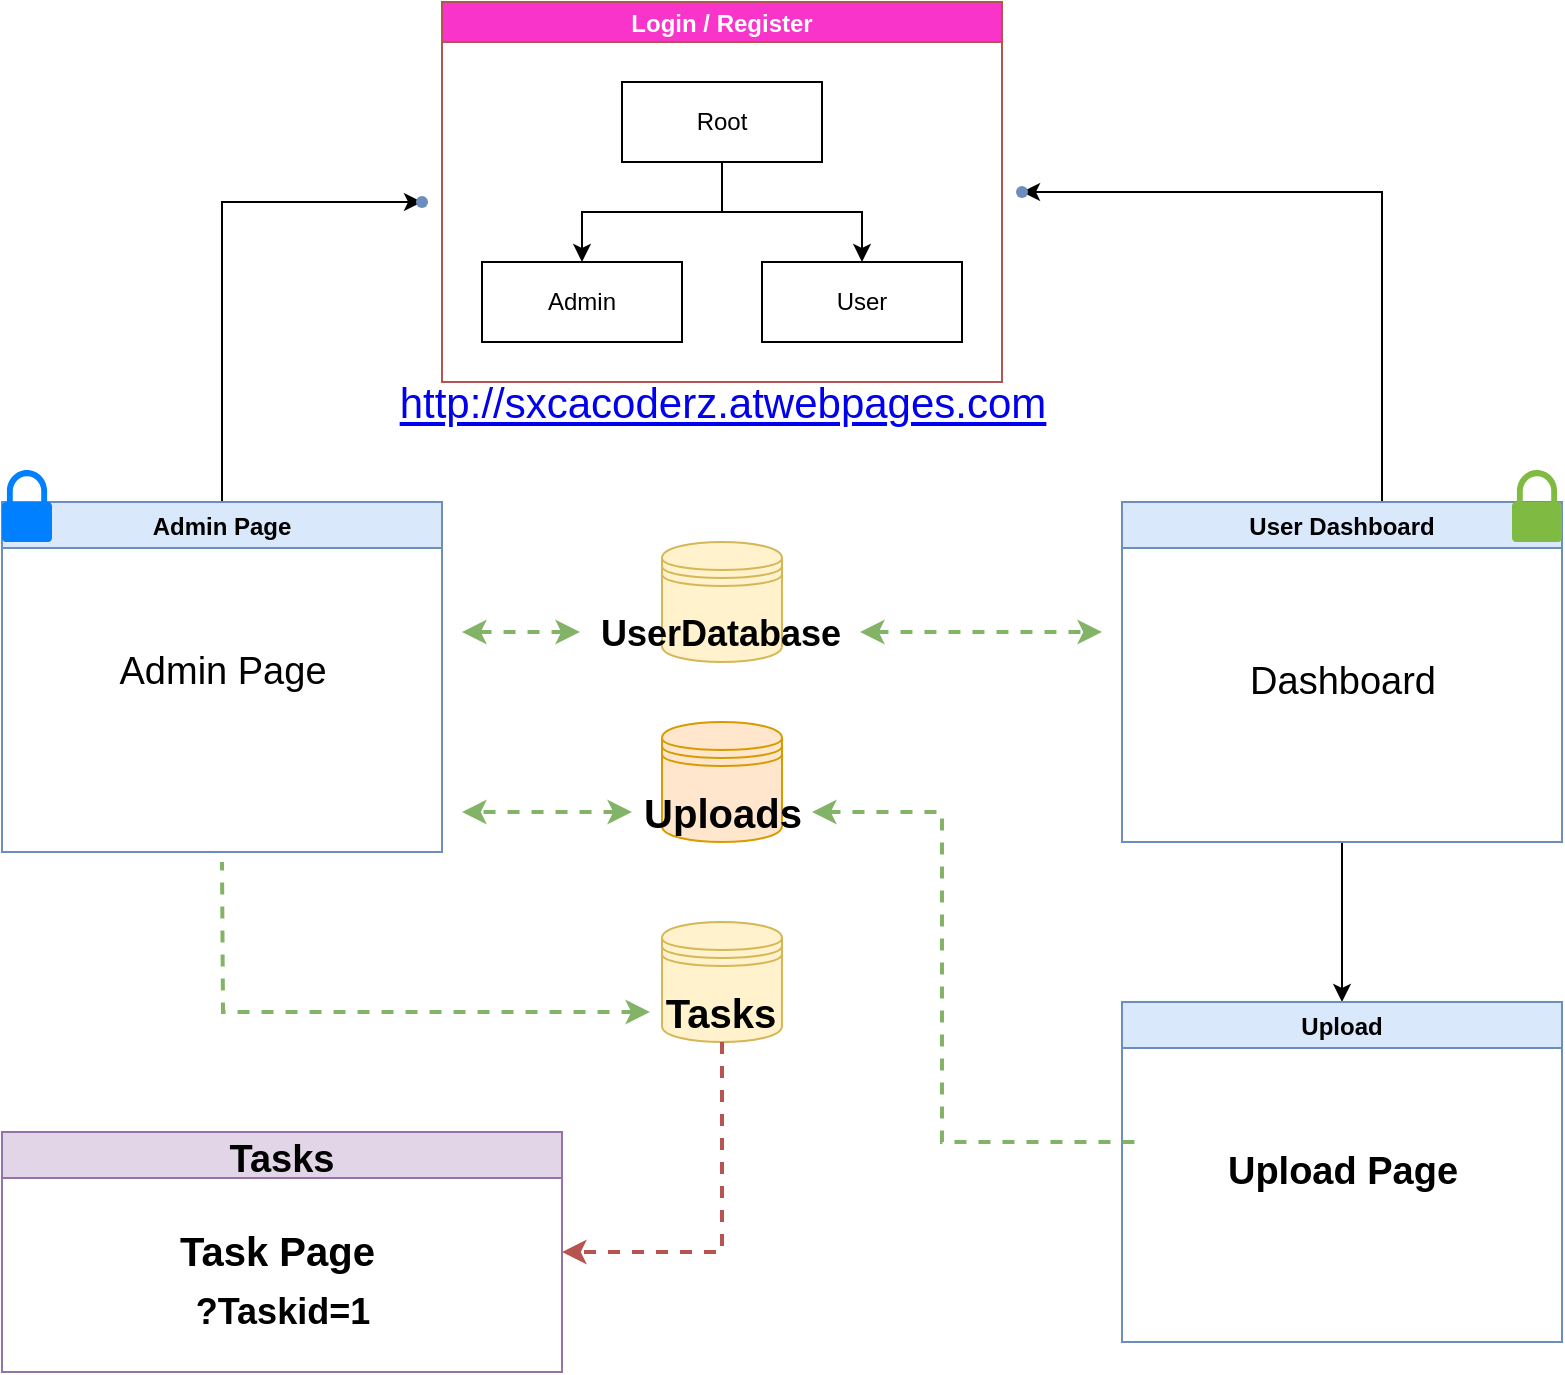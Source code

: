 <mxfile version="15.5.9" type="github">
  <diagram id="DUeWEWVyYwB7FjINVutL" name="Page-1">
    <mxGraphModel dx="1150" dy="650" grid="1" gridSize="10" guides="1" tooltips="1" connect="1" arrows="1" fold="1" page="1" pageScale="1" pageWidth="827" pageHeight="1169" background="#ffffff" math="0" shadow="0">
      <root>
        <mxCell id="0" />
        <mxCell id="1" parent="0" />
        <mxCell id="GcSAzqZHsp-fQSuAQkc1-1" value="Login / Register" style="swimlane;startSize=20;horizontal=1;childLayout=treeLayout;horizontalTree=0;resizable=0;containerType=tree;fillColor=#F834CA;strokeColor=#b85450;fontColor=#FFFFFF;" vertex="1" parent="1">
          <mxGeometry x="240" y="20" width="280" height="190" as="geometry" />
        </mxCell>
        <mxCell id="GcSAzqZHsp-fQSuAQkc1-2" value="Root" style="whiteSpace=wrap;html=1;" vertex="1" parent="GcSAzqZHsp-fQSuAQkc1-1">
          <mxGeometry x="90" y="40" width="100" height="40" as="geometry" />
        </mxCell>
        <mxCell id="GcSAzqZHsp-fQSuAQkc1-3" value="Admin" style="whiteSpace=wrap;html=1;" vertex="1" parent="GcSAzqZHsp-fQSuAQkc1-1">
          <mxGeometry x="20" y="130" width="100" height="40" as="geometry" />
        </mxCell>
        <mxCell id="GcSAzqZHsp-fQSuAQkc1-4" value="" style="edgeStyle=elbowEdgeStyle;elbow=vertical;html=1;rounded=0;" edge="1" parent="GcSAzqZHsp-fQSuAQkc1-1" source="GcSAzqZHsp-fQSuAQkc1-2" target="GcSAzqZHsp-fQSuAQkc1-3">
          <mxGeometry relative="1" as="geometry" />
        </mxCell>
        <mxCell id="GcSAzqZHsp-fQSuAQkc1-5" value="User" style="whiteSpace=wrap;html=1;" vertex="1" parent="GcSAzqZHsp-fQSuAQkc1-1">
          <mxGeometry x="160" y="130" width="100" height="40" as="geometry" />
        </mxCell>
        <mxCell id="GcSAzqZHsp-fQSuAQkc1-6" value="" style="edgeStyle=elbowEdgeStyle;elbow=vertical;html=1;rounded=0;" edge="1" parent="GcSAzqZHsp-fQSuAQkc1-1" source="GcSAzqZHsp-fQSuAQkc1-2" target="GcSAzqZHsp-fQSuAQkc1-5">
          <mxGeometry relative="1" as="geometry" />
        </mxCell>
        <mxCell id="GcSAzqZHsp-fQSuAQkc1-10" value="" style="shape=image;html=1;verticalAlign=top;verticalLabelPosition=bottom;labelBackgroundColor=#ffffff;imageAspect=0;aspect=fixed;image=https://cdn4.iconfinder.com/data/icons/basic-user-interface-elements/700/key-lock-unlock-clef-128.png;fontColor=#FFFFFF;fillColor=#F834CA;" vertex="1" parent="GcSAzqZHsp-fQSuAQkc1-1">
          <mxGeometry x="20" y="40" width="30" height="30" as="geometry" />
        </mxCell>
        <mxCell id="GcSAzqZHsp-fQSuAQkc1-7" value="&lt;a href=&quot;http://sxcacoderz.atwebpages.com/&quot; style=&quot;font-size: 21px&quot;&gt;http://sxcacoderz.atwebpages.com&lt;/a&gt;" style="text;html=1;align=center;verticalAlign=middle;resizable=0;points=[];autosize=1;strokeColor=none;fillColor=none;fontColor=#FFFFFF;" vertex="1" parent="1">
          <mxGeometry x="210" y="210" width="340" height="20" as="geometry" />
        </mxCell>
        <mxCell id="GcSAzqZHsp-fQSuAQkc1-12" value="" style="shape=datastore;whiteSpace=wrap;html=1;fillColor=#ffe6cc;strokeColor=#d79b00;" vertex="1" parent="1">
          <mxGeometry x="350" y="380" width="60" height="60" as="geometry" />
        </mxCell>
        <mxCell id="GcSAzqZHsp-fQSuAQkc1-13" value="" style="shape=datastore;whiteSpace=wrap;html=1;fillColor=#fff2cc;strokeColor=#d6b656;" vertex="1" parent="1">
          <mxGeometry x="350" y="290" width="60" height="60" as="geometry" />
        </mxCell>
        <mxCell id="GcSAzqZHsp-fQSuAQkc1-14" value="" style="shape=datastore;whiteSpace=wrap;html=1;fillColor=#fff2cc;strokeColor=#d6b656;" vertex="1" parent="1">
          <mxGeometry x="350" y="480" width="60" height="60" as="geometry" />
        </mxCell>
        <mxCell id="GcSAzqZHsp-fQSuAQkc1-22" value="" style="edgeStyle=orthogonalEdgeStyle;rounded=0;orthogonalLoop=1;jettySize=auto;html=1;fontColor=#FFFFFF;" edge="1" parent="1" source="GcSAzqZHsp-fQSuAQkc1-15" target="GcSAzqZHsp-fQSuAQkc1-21">
          <mxGeometry relative="1" as="geometry">
            <Array as="points">
              <mxPoint x="710" y="115" />
            </Array>
          </mxGeometry>
        </mxCell>
        <mxCell id="GcSAzqZHsp-fQSuAQkc1-31" value="" style="edgeStyle=orthogonalEdgeStyle;rounded=0;orthogonalLoop=1;jettySize=auto;html=1;fontColor=#FFFFFF;" edge="1" parent="1" source="GcSAzqZHsp-fQSuAQkc1-15" target="GcSAzqZHsp-fQSuAQkc1-30">
          <mxGeometry relative="1" as="geometry" />
        </mxCell>
        <mxCell id="GcSAzqZHsp-fQSuAQkc1-15" value="User Dashboard" style="swimlane;fillColor=#dae8fc;strokeColor=#6c8ebf;" vertex="1" parent="1">
          <mxGeometry x="580" y="270" width="220" height="170" as="geometry" />
        </mxCell>
        <mxCell id="GcSAzqZHsp-fQSuAQkc1-21" value="" style="shape=waypoint;size=6;pointerEvents=1;points=[];fillColor=#dae8fc;resizable=0;rotatable=0;perimeter=centerPerimeter;snapToPoint=1;fontStyle=1;strokeColor=#6c8ebf;startSize=23;" vertex="1" parent="1">
          <mxGeometry x="510" y="95" width="40" height="40" as="geometry" />
        </mxCell>
        <mxCell id="GcSAzqZHsp-fQSuAQkc1-27" value="" style="edgeStyle=orthogonalEdgeStyle;rounded=0;orthogonalLoop=1;jettySize=auto;html=1;fontColor=#FFFFFF;" edge="1" parent="1" source="GcSAzqZHsp-fQSuAQkc1-24" target="GcSAzqZHsp-fQSuAQkc1-26">
          <mxGeometry relative="1" as="geometry">
            <Array as="points">
              <mxPoint x="130" y="120" />
              <mxPoint x="220" y="120" />
            </Array>
          </mxGeometry>
        </mxCell>
        <mxCell id="GcSAzqZHsp-fQSuAQkc1-24" value="Admin Page" style="swimlane;fillColor=#dae8fc;strokeColor=#6c8ebf;" vertex="1" parent="1">
          <mxGeometry x="20" y="270" width="220" height="175" as="geometry" />
        </mxCell>
        <mxCell id="GcSAzqZHsp-fQSuAQkc1-34" value="Admin Page" style="text;html=1;align=center;verticalAlign=middle;resizable=0;points=[];autosize=1;strokeColor=none;fillColor=none;fontSize=19;fontColor=#000000;" vertex="1" parent="GcSAzqZHsp-fQSuAQkc1-24">
          <mxGeometry x="50" y="70" width="120" height="30" as="geometry" />
        </mxCell>
        <mxCell id="GcSAzqZHsp-fQSuAQkc1-58" value="" style="sketch=0;pointerEvents=1;shadow=0;dashed=0;html=1;strokeColor=none;labelPosition=center;verticalLabelPosition=bottom;verticalAlign=top;outlineConnect=0;align=center;shape=mxgraph.office.security.lock_protected;fillColor=#007FFF;fontSize=18;fontColor=#000000;" vertex="1" parent="GcSAzqZHsp-fQSuAQkc1-24">
          <mxGeometry y="-16" width="25" height="36" as="geometry" />
        </mxCell>
        <mxCell id="GcSAzqZHsp-fQSuAQkc1-26" value="" style="shape=waypoint;size=6;pointerEvents=1;points=[];fillColor=#dae8fc;resizable=0;rotatable=0;perimeter=centerPerimeter;snapToPoint=1;fontStyle=1;strokeColor=#6c8ebf;startSize=23;" vertex="1" parent="1">
          <mxGeometry x="210" y="100" width="40" height="40" as="geometry" />
        </mxCell>
        <mxCell id="GcSAzqZHsp-fQSuAQkc1-30" value="Upload" style="swimlane;fillColor=#dae8fc;strokeColor=#6c8ebf;" vertex="1" parent="1">
          <mxGeometry x="580" y="520" width="220" height="170" as="geometry" />
        </mxCell>
        <mxCell id="GcSAzqZHsp-fQSuAQkc1-32" value="&lt;font color=&quot;#000000&quot; size=&quot;1&quot;&gt;&lt;b style=&quot;font-size: 19px&quot;&gt;Upload Page&lt;/b&gt;&lt;/font&gt;" style="text;html=1;align=center;verticalAlign=middle;resizable=0;points=[];autosize=1;strokeColor=none;fillColor=none;fontColor=#FFFFFF;" vertex="1" parent="GcSAzqZHsp-fQSuAQkc1-30">
          <mxGeometry x="45" y="75" width="130" height="20" as="geometry" />
        </mxCell>
        <mxCell id="GcSAzqZHsp-fQSuAQkc1-33" value="Dashboard" style="text;html=1;align=center;verticalAlign=middle;resizable=0;points=[];autosize=1;strokeColor=none;fillColor=none;fontSize=19;fontColor=#000000;" vertex="1" parent="1">
          <mxGeometry x="635" y="345" width="110" height="30" as="geometry" />
        </mxCell>
        <mxCell id="GcSAzqZHsp-fQSuAQkc1-35" value="Tasks" style="swimlane;fontSize=19;fillColor=#e1d5e7;strokeColor=#9673a6;" vertex="1" parent="1">
          <mxGeometry x="20" y="585" width="280" height="120" as="geometry" />
        </mxCell>
        <mxCell id="GcSAzqZHsp-fQSuAQkc1-36" value="&lt;font style=&quot;font-size: 20px&quot;&gt;&lt;b&gt;Task Page&amp;nbsp;&lt;/b&gt;&lt;/font&gt;" style="text;html=1;align=center;verticalAlign=middle;resizable=0;points=[];autosize=1;strokeColor=none;fillColor=none;fontSize=19;fontColor=#000000;" vertex="1" parent="GcSAzqZHsp-fQSuAQkc1-35">
          <mxGeometry x="80" y="45" width="120" height="30" as="geometry" />
        </mxCell>
        <mxCell id="GcSAzqZHsp-fQSuAQkc1-53" value="&lt;b&gt;?Taskid=1&lt;/b&gt;" style="text;html=1;align=center;verticalAlign=middle;resizable=0;points=[];autosize=1;strokeColor=none;fillColor=none;fontSize=18;fontColor=#000000;" vertex="1" parent="GcSAzqZHsp-fQSuAQkc1-35">
          <mxGeometry x="90" y="75" width="100" height="30" as="geometry" />
        </mxCell>
        <mxCell id="GcSAzqZHsp-fQSuAQkc1-60" value="" style="shape=image;html=1;verticalAlign=top;verticalLabelPosition=bottom;labelBackgroundColor=#ffffff;imageAspect=0;aspect=fixed;image=https://cdn4.iconfinder.com/data/icons/ionicons/512/icon-ios7-eye-128.png;fontSize=18;fontColor=#000000;fillColor=#007FFF;" vertex="1" parent="GcSAzqZHsp-fQSuAQkc1-35">
          <mxGeometry y="-25" width="50" height="50" as="geometry" />
        </mxCell>
        <mxCell id="GcSAzqZHsp-fQSuAQkc1-50" value="" style="edgeStyle=orthogonalEdgeStyle;rounded=0;orthogonalLoop=1;jettySize=auto;html=1;dashed=1;fontSize=18;fontColor=#000000;startArrow=classic;startFill=1;strokeWidth=2;fillColor=#d5e8d4;strokeColor=#82b366;endArrow=none;endFill=0;" edge="1" parent="1" source="GcSAzqZHsp-fQSuAQkc1-39">
          <mxGeometry relative="1" as="geometry">
            <mxPoint x="130" y="450" as="targetPoint" />
          </mxGeometry>
        </mxCell>
        <mxCell id="GcSAzqZHsp-fQSuAQkc1-52" value="" style="edgeStyle=orthogonalEdgeStyle;rounded=0;orthogonalLoop=1;jettySize=auto;html=1;dashed=1;fontSize=18;fontColor=#000000;startArrow=none;startFill=0;strokeWidth=2;fillColor=#f8cecc;strokeColor=#b85450;" edge="1" parent="1" source="GcSAzqZHsp-fQSuAQkc1-39">
          <mxGeometry relative="1" as="geometry">
            <mxPoint x="300" y="645" as="targetPoint" />
            <Array as="points">
              <mxPoint x="380" y="645" />
            </Array>
          </mxGeometry>
        </mxCell>
        <mxCell id="GcSAzqZHsp-fQSuAQkc1-39" value="&lt;b&gt;Tasks&lt;/b&gt;" style="text;html=1;align=center;verticalAlign=middle;resizable=0;points=[];autosize=1;strokeColor=none;fillColor=none;fontSize=20;fontColor=#000000;" vertex="1" parent="1">
          <mxGeometry x="344" y="510" width="70" height="30" as="geometry" />
        </mxCell>
        <mxCell id="GcSAzqZHsp-fQSuAQkc1-46" value="" style="edgeStyle=orthogonalEdgeStyle;rounded=0;orthogonalLoop=1;jettySize=auto;html=1;dashed=1;fontSize=18;fontColor=#000000;startArrow=classic;startFill=1;fillColor=#d5e8d4;strokeColor=#82b366;strokeWidth=2;endArrow=none;endFill=0;" edge="1" parent="1" source="GcSAzqZHsp-fQSuAQkc1-40">
          <mxGeometry relative="1" as="geometry">
            <mxPoint x="590" y="590" as="targetPoint" />
            <Array as="points">
              <mxPoint x="490" y="425" />
              <mxPoint x="490" y="590" />
            </Array>
          </mxGeometry>
        </mxCell>
        <mxCell id="GcSAzqZHsp-fQSuAQkc1-48" value="" style="edgeStyle=orthogonalEdgeStyle;rounded=0;orthogonalLoop=1;jettySize=auto;html=1;dashed=1;fontSize=18;fontColor=#000000;startArrow=classic;startFill=1;fillColor=#d5e8d4;strokeColor=#82b366;strokeWidth=2;" edge="1" parent="1" source="GcSAzqZHsp-fQSuAQkc1-40">
          <mxGeometry relative="1" as="geometry">
            <mxPoint x="250" y="425" as="targetPoint" />
          </mxGeometry>
        </mxCell>
        <mxCell id="GcSAzqZHsp-fQSuAQkc1-40" value="&lt;b&gt;Uploads&lt;/b&gt;" style="text;html=1;align=center;verticalAlign=middle;resizable=0;points=[];autosize=1;strokeColor=none;fillColor=none;fontSize=20;fontColor=#000000;" vertex="1" parent="1">
          <mxGeometry x="335" y="410" width="90" height="30" as="geometry" />
        </mxCell>
        <mxCell id="GcSAzqZHsp-fQSuAQkc1-43" value="" style="edgeStyle=orthogonalEdgeStyle;rounded=0;orthogonalLoop=1;jettySize=auto;html=1;fontSize=18;fontColor=#000000;startArrow=classic;startFill=1;dashed=1;fillColor=#d5e8d4;strokeColor=#82b366;strokeWidth=2;" edge="1" parent="1" source="GcSAzqZHsp-fQSuAQkc1-41">
          <mxGeometry relative="1" as="geometry">
            <mxPoint x="570" y="335" as="targetPoint" />
          </mxGeometry>
        </mxCell>
        <mxCell id="GcSAzqZHsp-fQSuAQkc1-44" value="" style="edgeStyle=orthogonalEdgeStyle;rounded=0;orthogonalLoop=1;jettySize=auto;html=1;dashed=1;fontSize=18;fontColor=#000000;startArrow=classic;startFill=1;fillColor=#d5e8d4;strokeColor=#82b366;strokeWidth=2;" edge="1" parent="1" source="GcSAzqZHsp-fQSuAQkc1-41">
          <mxGeometry relative="1" as="geometry">
            <mxPoint x="250" y="335" as="targetPoint" />
          </mxGeometry>
        </mxCell>
        <mxCell id="GcSAzqZHsp-fQSuAQkc1-41" value="&lt;b&gt;&lt;font style=&quot;font-size: 18px&quot;&gt;UserDatabase&lt;/font&gt;&lt;/b&gt;" style="text;html=1;align=center;verticalAlign=middle;resizable=0;points=[];autosize=1;strokeColor=none;fillColor=none;fontSize=20;fontColor=#000000;" vertex="1" parent="1">
          <mxGeometry x="309" y="320" width="140" height="30" as="geometry" />
        </mxCell>
        <mxCell id="GcSAzqZHsp-fQSuAQkc1-57" value="" style="sketch=0;pointerEvents=1;shadow=0;dashed=0;html=1;strokeColor=none;labelPosition=center;verticalLabelPosition=bottom;verticalAlign=top;outlineConnect=0;align=center;shape=mxgraph.office.security.lock_protected;fillColor=#7FBA42;fontSize=18;fontColor=#000000;" vertex="1" parent="1">
          <mxGeometry x="775" y="254" width="25" height="36" as="geometry" />
        </mxCell>
        <mxCell id="GcSAzqZHsp-fQSuAQkc1-59" value="" style="shape=image;html=1;verticalAlign=top;verticalLabelPosition=bottom;labelBackgroundColor=#ffffff;imageAspect=0;aspect=fixed;image=https://cdn4.iconfinder.com/data/icons/ionicons/512/icon-ios7-eye-128.png;fontSize=18;fontColor=#000000;fillColor=#007FFF;" vertex="1" parent="1">
          <mxGeometry x="750" y="490" width="50" height="50" as="geometry" />
        </mxCell>
      </root>
    </mxGraphModel>
  </diagram>
</mxfile>
